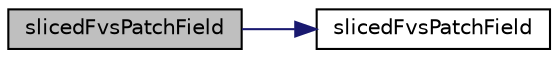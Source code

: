 digraph "slicedFvsPatchField"
{
  bgcolor="transparent";
  edge [fontname="Helvetica",fontsize="10",labelfontname="Helvetica",labelfontsize="10"];
  node [fontname="Helvetica",fontsize="10",shape=record];
  rankdir="LR";
  Node8 [label="slicedFvsPatchField",height=0.2,width=0.4,color="black", fillcolor="grey75", style="filled", fontcolor="black"];
  Node8 -> Node9 [color="midnightblue",fontsize="10",style="solid",fontname="Helvetica"];
  Node9 [label="slicedFvsPatchField",height=0.2,width=0.4,color="black",URL="$a23193.html#a114d3452b07d5e4d3165167c261874ad",tooltip="Construct from patch, internal field and field to slice. "];
}
